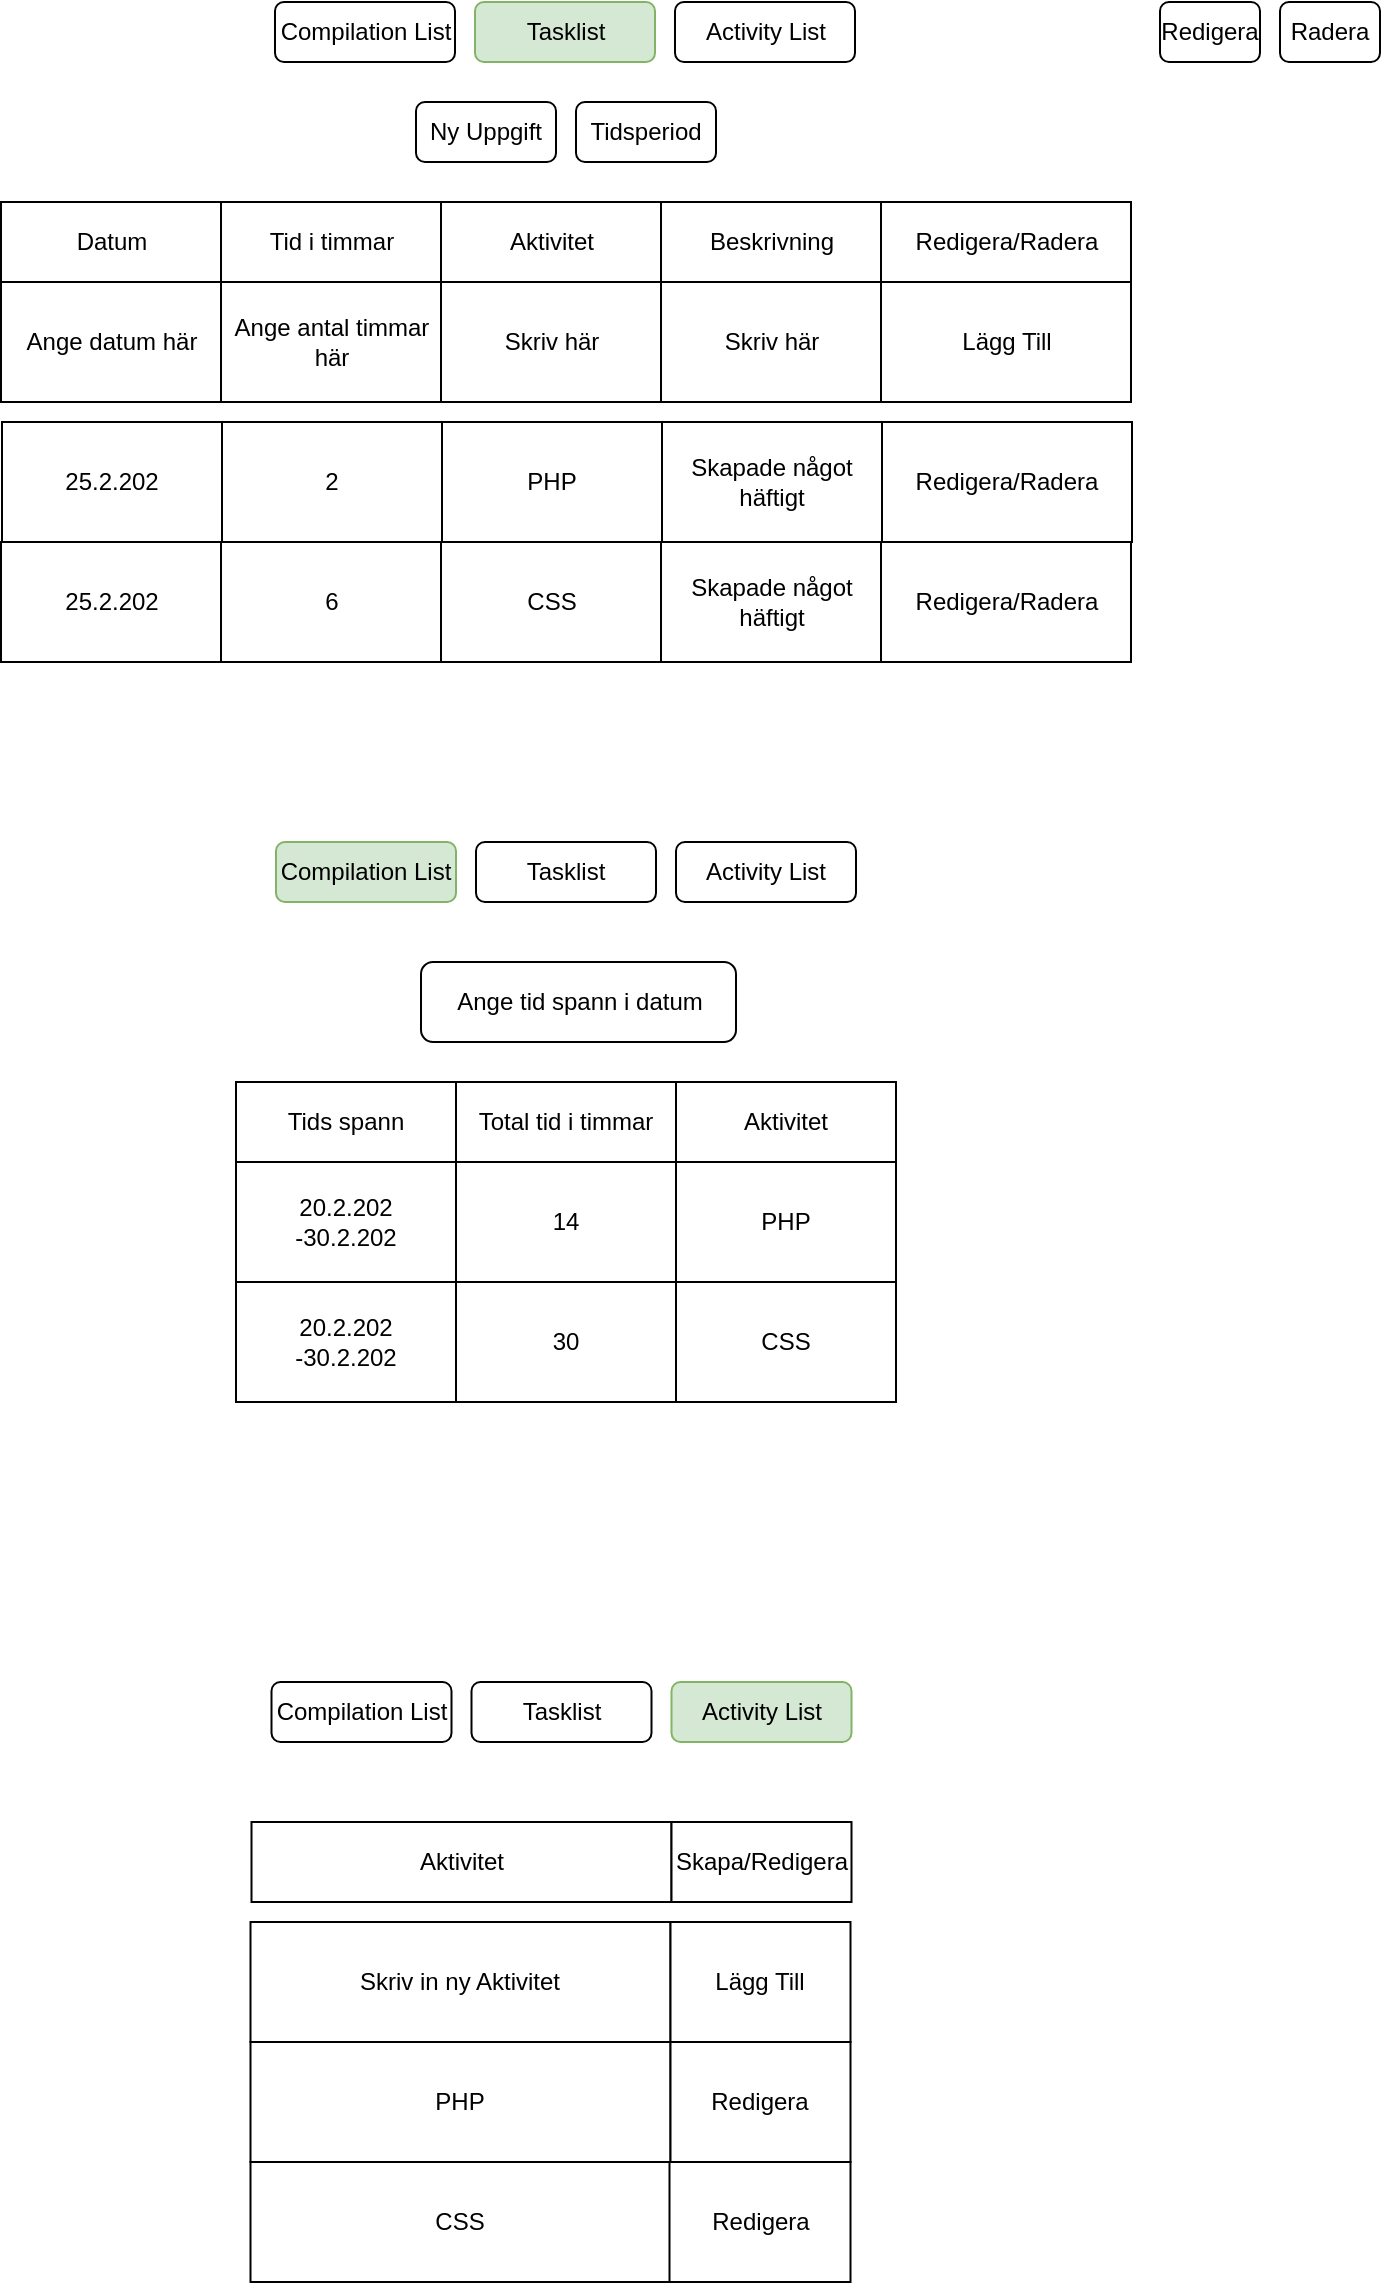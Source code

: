 <mxfile version="22.1.17" type="device">
  <diagram name="Page-1" id="sX8V1viMPEMWeUoVz-6L">
    <mxGraphModel dx="1050" dy="522" grid="1" gridSize="10" guides="1" tooltips="1" connect="1" arrows="1" fold="1" page="1" pageScale="1" pageWidth="850" pageHeight="1100" math="0" shadow="0">
      <root>
        <mxCell id="0" />
        <mxCell id="1" parent="0" />
        <mxCell id="qDCknuTPeDPyfFPr4jgN-4" value="Ny Uppgift" style="rounded=1;whiteSpace=wrap;html=1;" vertex="1" parent="1">
          <mxGeometry x="350" y="90" width="70" height="30" as="geometry" />
        </mxCell>
        <mxCell id="qDCknuTPeDPyfFPr4jgN-5" value="Tasklist" style="rounded=1;whiteSpace=wrap;html=1;fillColor=#d5e8d4;strokeColor=#82b366;" vertex="1" parent="1">
          <mxGeometry x="379.5" y="40" width="90" height="30" as="geometry" />
        </mxCell>
        <mxCell id="qDCknuTPeDPyfFPr4jgN-11" value="Compilation List" style="rounded=1;whiteSpace=wrap;html=1;" vertex="1" parent="1">
          <mxGeometry x="279.5" y="40" width="90" height="30" as="geometry" />
        </mxCell>
        <mxCell id="qDCknuTPeDPyfFPr4jgN-12" value="Activity List" style="rounded=1;whiteSpace=wrap;html=1;" vertex="1" parent="1">
          <mxGeometry x="479.5" y="40" width="90" height="30" as="geometry" />
        </mxCell>
        <mxCell id="qDCknuTPeDPyfFPr4jgN-15" value="Redigera/Radera" style="rounded=0;whiteSpace=wrap;html=1;" vertex="1" parent="1">
          <mxGeometry x="582.5" y="140" width="125" height="40" as="geometry" />
        </mxCell>
        <mxCell id="qDCknuTPeDPyfFPr4jgN-17" value="Datum" style="rounded=0;whiteSpace=wrap;html=1;" vertex="1" parent="1">
          <mxGeometry x="142.5" y="140" width="110" height="40" as="geometry" />
        </mxCell>
        <mxCell id="qDCknuTPeDPyfFPr4jgN-18" value="Aktivitet" style="rounded=0;whiteSpace=wrap;html=1;" vertex="1" parent="1">
          <mxGeometry x="362.5" y="140" width="110" height="40" as="geometry" />
        </mxCell>
        <mxCell id="qDCknuTPeDPyfFPr4jgN-19" value="Beskrivning" style="rounded=0;whiteSpace=wrap;html=1;" vertex="1" parent="1">
          <mxGeometry x="472.5" y="140" width="110" height="40" as="geometry" />
        </mxCell>
        <mxCell id="qDCknuTPeDPyfFPr4jgN-31" value="Lägg Till" style="rounded=0;whiteSpace=wrap;html=1;" vertex="1" parent="1">
          <mxGeometry x="582.5" y="180" width="125" height="60" as="geometry" />
        </mxCell>
        <mxCell id="qDCknuTPeDPyfFPr4jgN-32" value="Skriv här" style="rounded=0;whiteSpace=wrap;html=1;" vertex="1" parent="1">
          <mxGeometry x="472.5" y="180" width="110" height="60" as="geometry" />
        </mxCell>
        <mxCell id="qDCknuTPeDPyfFPr4jgN-37" value="Skriv här" style="rounded=0;whiteSpace=wrap;html=1;" vertex="1" parent="1">
          <mxGeometry x="362.5" y="180" width="110" height="60" as="geometry" />
        </mxCell>
        <mxCell id="qDCknuTPeDPyfFPr4jgN-38" value="Ange datum här" style="rounded=0;whiteSpace=wrap;html=1;" vertex="1" parent="1">
          <mxGeometry x="142.5" y="180" width="110" height="60" as="geometry" />
        </mxCell>
        <mxCell id="qDCknuTPeDPyfFPr4jgN-39" value="Redigera/Radera" style="rounded=0;whiteSpace=wrap;html=1;" vertex="1" parent="1">
          <mxGeometry x="583" y="250" width="125" height="60" as="geometry" />
        </mxCell>
        <mxCell id="qDCknuTPeDPyfFPr4jgN-40" value="Skapade något häftigt" style="rounded=0;whiteSpace=wrap;html=1;" vertex="1" parent="1">
          <mxGeometry x="473" y="250" width="110" height="60" as="geometry" />
        </mxCell>
        <mxCell id="qDCknuTPeDPyfFPr4jgN-41" value="PHP" style="rounded=0;whiteSpace=wrap;html=1;" vertex="1" parent="1">
          <mxGeometry x="363" y="250" width="110" height="60" as="geometry" />
        </mxCell>
        <mxCell id="qDCknuTPeDPyfFPr4jgN-42" value="25.2.202" style="rounded=0;whiteSpace=wrap;html=1;" vertex="1" parent="1">
          <mxGeometry x="143" y="250" width="110" height="60" as="geometry" />
        </mxCell>
        <mxCell id="qDCknuTPeDPyfFPr4jgN-44" value="Tasklist" style="rounded=1;whiteSpace=wrap;html=1;" vertex="1" parent="1">
          <mxGeometry x="380" y="460" width="90" height="30" as="geometry" />
        </mxCell>
        <mxCell id="qDCknuTPeDPyfFPr4jgN-47" value="Compilation List" style="rounded=1;whiteSpace=wrap;html=1;fillColor=#d5e8d4;strokeColor=#82b366;" vertex="1" parent="1">
          <mxGeometry x="280" y="460" width="90" height="30" as="geometry" />
        </mxCell>
        <mxCell id="qDCknuTPeDPyfFPr4jgN-48" value="Activity List" style="rounded=1;whiteSpace=wrap;html=1;" vertex="1" parent="1">
          <mxGeometry x="480" y="460" width="90" height="30" as="geometry" />
        </mxCell>
        <mxCell id="qDCknuTPeDPyfFPr4jgN-50" value="Tids spann" style="rounded=0;whiteSpace=wrap;html=1;" vertex="1" parent="1">
          <mxGeometry x="260" y="580" width="110" height="40" as="geometry" />
        </mxCell>
        <mxCell id="qDCknuTPeDPyfFPr4jgN-51" value="Total tid i timmar" style="rounded=0;whiteSpace=wrap;html=1;" vertex="1" parent="1">
          <mxGeometry x="370" y="580" width="110" height="40" as="geometry" />
        </mxCell>
        <mxCell id="qDCknuTPeDPyfFPr4jgN-55" value="14" style="rounded=0;whiteSpace=wrap;html=1;" vertex="1" parent="1">
          <mxGeometry x="370" y="620" width="110" height="60" as="geometry" />
        </mxCell>
        <mxCell id="qDCknuTPeDPyfFPr4jgN-56" value="20.2.202&lt;br&gt;-30.2.202" style="rounded=0;whiteSpace=wrap;html=1;" vertex="1" parent="1">
          <mxGeometry x="260" y="620" width="110" height="60" as="geometry" />
        </mxCell>
        <mxCell id="qDCknuTPeDPyfFPr4jgN-59" value="30" style="rounded=0;whiteSpace=wrap;html=1;" vertex="1" parent="1">
          <mxGeometry x="370" y="680" width="110" height="60" as="geometry" />
        </mxCell>
        <mxCell id="qDCknuTPeDPyfFPr4jgN-60" value="20.2.202&lt;br style=&quot;border-color: var(--border-color);&quot;&gt;-30.2.202" style="rounded=0;whiteSpace=wrap;html=1;" vertex="1" parent="1">
          <mxGeometry x="260" y="680" width="110" height="60" as="geometry" />
        </mxCell>
        <mxCell id="qDCknuTPeDPyfFPr4jgN-61" value="Redigera" style="rounded=1;whiteSpace=wrap;html=1;" vertex="1" parent="1">
          <mxGeometry x="722" y="40" width="50" height="30" as="geometry" />
        </mxCell>
        <mxCell id="qDCknuTPeDPyfFPr4jgN-62" value="Radera" style="rounded=1;whiteSpace=wrap;html=1;" vertex="1" parent="1">
          <mxGeometry x="782" y="40" width="50" height="30" as="geometry" />
        </mxCell>
        <mxCell id="qDCknuTPeDPyfFPr4jgN-63" value="Tid i timmar" style="rounded=0;whiteSpace=wrap;html=1;" vertex="1" parent="1">
          <mxGeometry x="252.5" y="140" width="110" height="40" as="geometry" />
        </mxCell>
        <mxCell id="qDCknuTPeDPyfFPr4jgN-64" value="Ange antal timmar här" style="rounded=0;whiteSpace=wrap;html=1;" vertex="1" parent="1">
          <mxGeometry x="252.5" y="180" width="110" height="60" as="geometry" />
        </mxCell>
        <mxCell id="qDCknuTPeDPyfFPr4jgN-65" value="2" style="rounded=0;whiteSpace=wrap;html=1;" vertex="1" parent="1">
          <mxGeometry x="253" y="250" width="110" height="60" as="geometry" />
        </mxCell>
        <mxCell id="qDCknuTPeDPyfFPr4jgN-66" value="Aktivitet" style="rounded=0;whiteSpace=wrap;html=1;" vertex="1" parent="1">
          <mxGeometry x="480" y="580" width="110" height="40" as="geometry" />
        </mxCell>
        <mxCell id="qDCknuTPeDPyfFPr4jgN-67" value="PHP" style="rounded=0;whiteSpace=wrap;html=1;" vertex="1" parent="1">
          <mxGeometry x="480" y="620" width="110" height="60" as="geometry" />
        </mxCell>
        <mxCell id="qDCknuTPeDPyfFPr4jgN-68" value="CSS" style="rounded=0;whiteSpace=wrap;html=1;" vertex="1" parent="1">
          <mxGeometry x="480" y="680" width="110" height="60" as="geometry" />
        </mxCell>
        <mxCell id="qDCknuTPeDPyfFPr4jgN-69" value="Tasklist" style="rounded=1;whiteSpace=wrap;html=1;" vertex="1" parent="1">
          <mxGeometry x="377.75" y="880" width="90" height="30" as="geometry" />
        </mxCell>
        <mxCell id="qDCknuTPeDPyfFPr4jgN-70" value="Compilation List" style="rounded=1;whiteSpace=wrap;html=1;" vertex="1" parent="1">
          <mxGeometry x="277.75" y="880" width="90" height="30" as="geometry" />
        </mxCell>
        <mxCell id="qDCknuTPeDPyfFPr4jgN-71" value="Activity List" style="rounded=1;whiteSpace=wrap;html=1;fillColor=#d5e8d4;strokeColor=#82b366;" vertex="1" parent="1">
          <mxGeometry x="477.75" y="880" width="90" height="30" as="geometry" />
        </mxCell>
        <mxCell id="qDCknuTPeDPyfFPr4jgN-78" value="Aktivitet" style="rounded=0;whiteSpace=wrap;html=1;" vertex="1" parent="1">
          <mxGeometry x="267.75" y="950" width="210" height="40" as="geometry" />
        </mxCell>
        <mxCell id="qDCknuTPeDPyfFPr4jgN-79" value="PHP" style="rounded=0;whiteSpace=wrap;html=1;" vertex="1" parent="1">
          <mxGeometry x="267.25" y="1060" width="210" height="60" as="geometry" />
        </mxCell>
        <mxCell id="qDCknuTPeDPyfFPr4jgN-80" value="CSS" style="rounded=0;whiteSpace=wrap;html=1;" vertex="1" parent="1">
          <mxGeometry x="267.25" y="1120" width="210" height="60" as="geometry" />
        </mxCell>
        <mxCell id="qDCknuTPeDPyfFPr4jgN-81" value="Skapa/Redigera" style="rounded=0;whiteSpace=wrap;html=1;" vertex="1" parent="1">
          <mxGeometry x="477.75" y="950" width="90" height="40" as="geometry" />
        </mxCell>
        <mxCell id="qDCknuTPeDPyfFPr4jgN-82" value="Redigera" style="rounded=0;whiteSpace=wrap;html=1;" vertex="1" parent="1">
          <mxGeometry x="477.25" y="1060" width="90" height="60" as="geometry" />
        </mxCell>
        <mxCell id="qDCknuTPeDPyfFPr4jgN-83" value="Redigera" style="rounded=0;whiteSpace=wrap;html=1;" vertex="1" parent="1">
          <mxGeometry x="476.75" y="1120" width="90.5" height="60" as="geometry" />
        </mxCell>
        <mxCell id="qDCknuTPeDPyfFPr4jgN-85" value="Skriv in ny Aktivitet" style="rounded=0;whiteSpace=wrap;html=1;" vertex="1" parent="1">
          <mxGeometry x="267.25" y="1000" width="210" height="60" as="geometry" />
        </mxCell>
        <mxCell id="qDCknuTPeDPyfFPr4jgN-86" value="Lägg Till" style="rounded=0;whiteSpace=wrap;html=1;" vertex="1" parent="1">
          <mxGeometry x="477.25" y="1000" width="90" height="60" as="geometry" />
        </mxCell>
        <mxCell id="qDCknuTPeDPyfFPr4jgN-87" value="Ange tid spann i datum" style="rounded=1;whiteSpace=wrap;html=1;" vertex="1" parent="1">
          <mxGeometry x="352.5" y="520" width="157.5" height="40" as="geometry" />
        </mxCell>
        <mxCell id="qDCknuTPeDPyfFPr4jgN-88" value="Redigera/Radera" style="rounded=0;whiteSpace=wrap;html=1;" vertex="1" parent="1">
          <mxGeometry x="582.5" y="310" width="125" height="60" as="geometry" />
        </mxCell>
        <mxCell id="qDCknuTPeDPyfFPr4jgN-89" value="Skapade något häftigt" style="rounded=0;whiteSpace=wrap;html=1;" vertex="1" parent="1">
          <mxGeometry x="472.5" y="310" width="110" height="60" as="geometry" />
        </mxCell>
        <mxCell id="qDCknuTPeDPyfFPr4jgN-90" value="CSS" style="rounded=0;whiteSpace=wrap;html=1;" vertex="1" parent="1">
          <mxGeometry x="362.5" y="310" width="110" height="60" as="geometry" />
        </mxCell>
        <mxCell id="qDCknuTPeDPyfFPr4jgN-91" value="25.2.202" style="rounded=0;whiteSpace=wrap;html=1;" vertex="1" parent="1">
          <mxGeometry x="142.5" y="310" width="110" height="60" as="geometry" />
        </mxCell>
        <mxCell id="qDCknuTPeDPyfFPr4jgN-92" value="6" style="rounded=0;whiteSpace=wrap;html=1;" vertex="1" parent="1">
          <mxGeometry x="252.5" y="310" width="110" height="60" as="geometry" />
        </mxCell>
        <mxCell id="qDCknuTPeDPyfFPr4jgN-93" value="Tidsperiod" style="rounded=1;whiteSpace=wrap;html=1;" vertex="1" parent="1">
          <mxGeometry x="430" y="90" width="70" height="30" as="geometry" />
        </mxCell>
      </root>
    </mxGraphModel>
  </diagram>
</mxfile>
